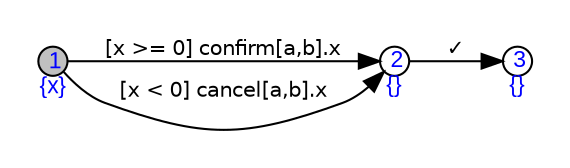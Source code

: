  digraph spec{
 	rankdir = LR;
 	nodesep = 0.5;
 	margin = 0.2;
 	node [ fontname=Arial, fontcolor=blue, fontsize=11];
 	edge [ fontname=Helvetica, fontcolor=black, fontsize=10 ];
 	node [shape = circle, style=filled, width=0.2, fixedsize=true, fillcolor=gray, fontcolor=blue];
 	1 [label="\n 1\n{x}"];
    node [shape = circle, style=solid, width=0.2, fixedsize=true, fontcolor=blue];
   2 [label=" \n 2\n{}"];
   3 [label=" \n 3\n{}"];

 1->2  [label="[x >= 0] confirm[a,b].x"];
 2->3  [label="&#x2713;"];
 1->2  [label="[x < 0] cancel[a,b].x"];
 }
